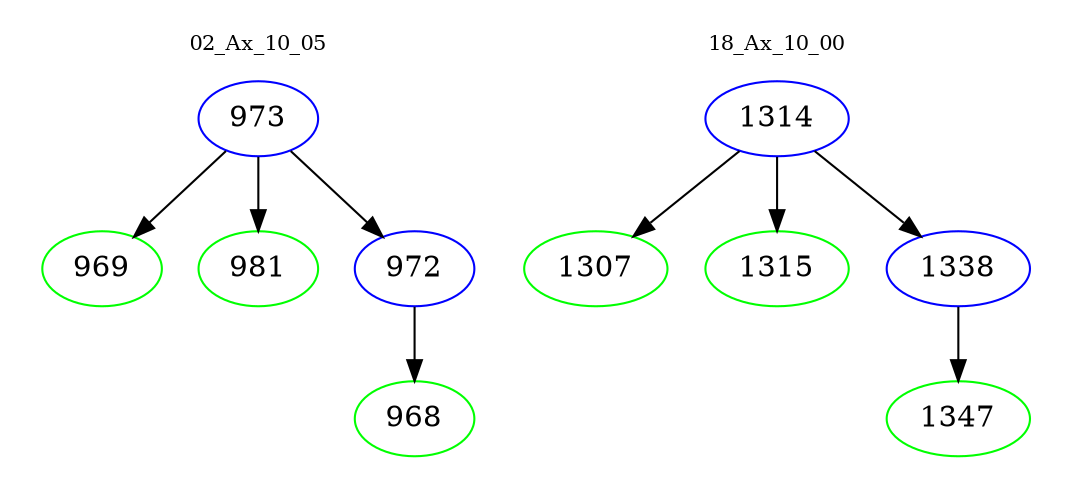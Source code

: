 digraph{
subgraph cluster_0 {
color = white
label = "02_Ax_10_05";
fontsize=10;
T0_973 [label="973", color="blue"]
T0_973 -> T0_969 [color="black"]
T0_969 [label="969", color="green"]
T0_973 -> T0_981 [color="black"]
T0_981 [label="981", color="green"]
T0_973 -> T0_972 [color="black"]
T0_972 [label="972", color="blue"]
T0_972 -> T0_968 [color="black"]
T0_968 [label="968", color="green"]
}
subgraph cluster_1 {
color = white
label = "18_Ax_10_00";
fontsize=10;
T1_1314 [label="1314", color="blue"]
T1_1314 -> T1_1307 [color="black"]
T1_1307 [label="1307", color="green"]
T1_1314 -> T1_1315 [color="black"]
T1_1315 [label="1315", color="green"]
T1_1314 -> T1_1338 [color="black"]
T1_1338 [label="1338", color="blue"]
T1_1338 -> T1_1347 [color="black"]
T1_1347 [label="1347", color="green"]
}
}
